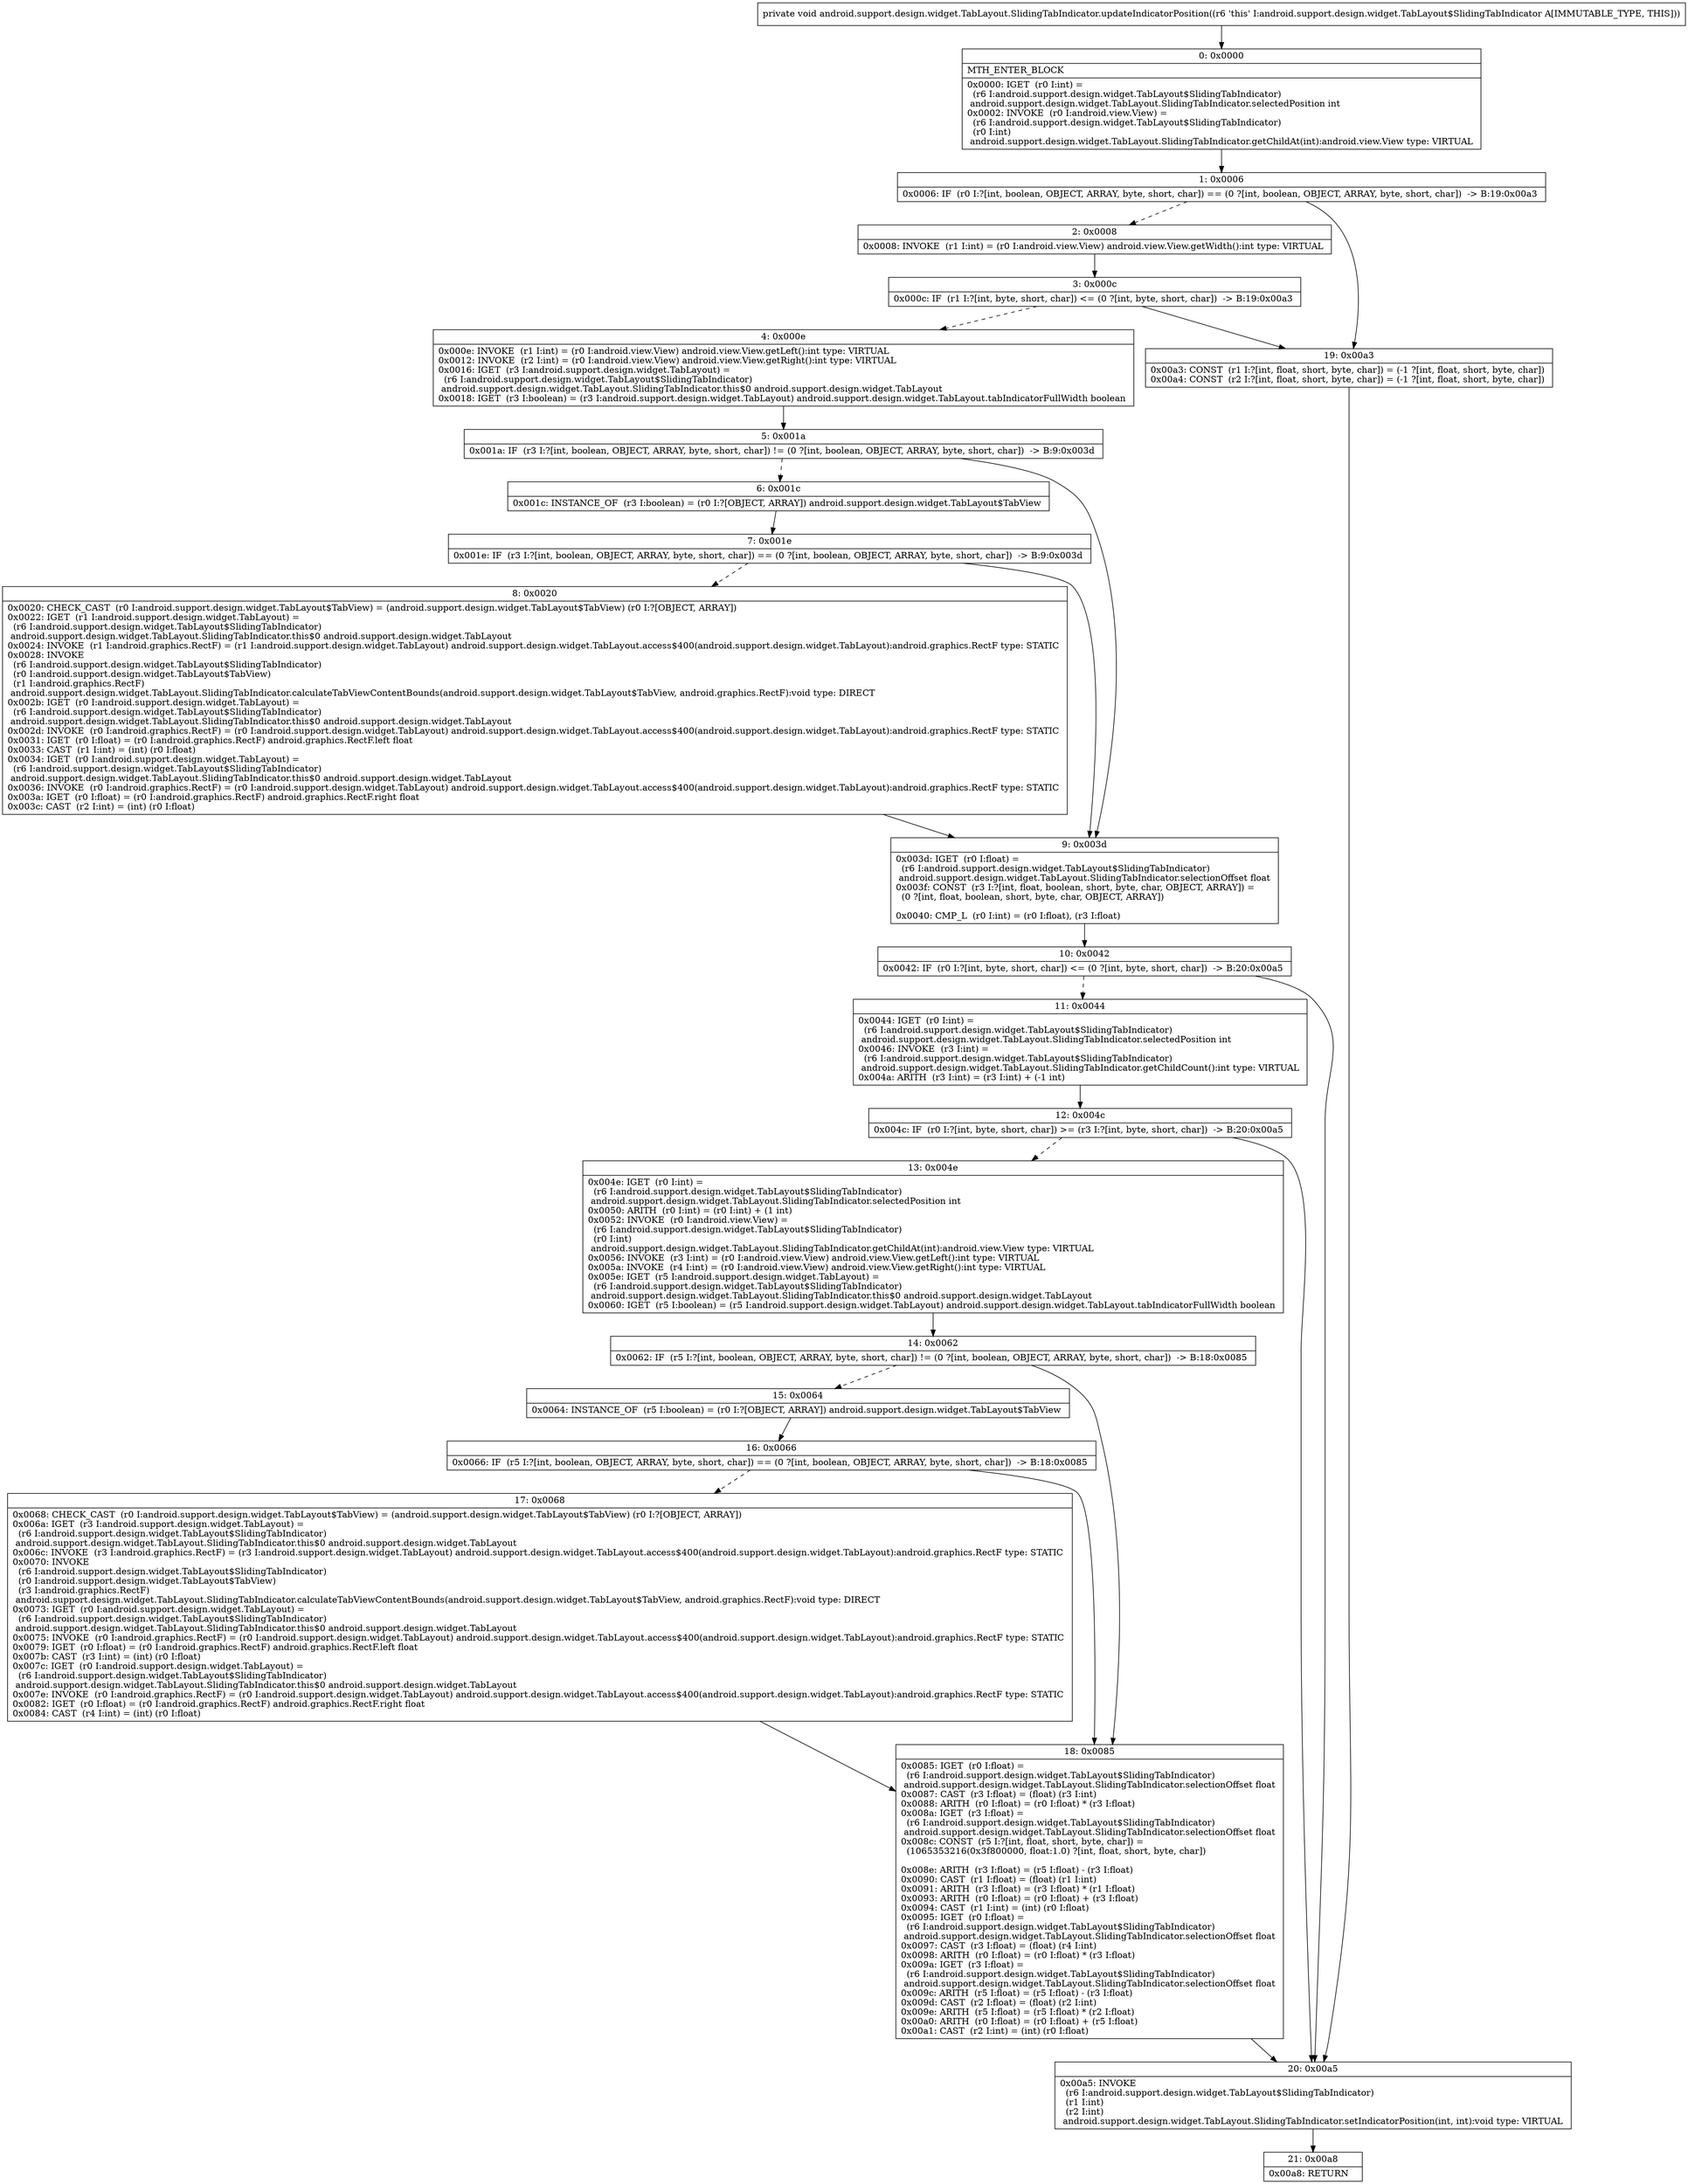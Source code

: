 digraph "CFG forandroid.support.design.widget.TabLayout.SlidingTabIndicator.updateIndicatorPosition()V" {
Node_0 [shape=record,label="{0\:\ 0x0000|MTH_ENTER_BLOCK\l|0x0000: IGET  (r0 I:int) = \l  (r6 I:android.support.design.widget.TabLayout$SlidingTabIndicator)\l android.support.design.widget.TabLayout.SlidingTabIndicator.selectedPosition int \l0x0002: INVOKE  (r0 I:android.view.View) = \l  (r6 I:android.support.design.widget.TabLayout$SlidingTabIndicator)\l  (r0 I:int)\l android.support.design.widget.TabLayout.SlidingTabIndicator.getChildAt(int):android.view.View type: VIRTUAL \l}"];
Node_1 [shape=record,label="{1\:\ 0x0006|0x0006: IF  (r0 I:?[int, boolean, OBJECT, ARRAY, byte, short, char]) == (0 ?[int, boolean, OBJECT, ARRAY, byte, short, char])  \-\> B:19:0x00a3 \l}"];
Node_2 [shape=record,label="{2\:\ 0x0008|0x0008: INVOKE  (r1 I:int) = (r0 I:android.view.View) android.view.View.getWidth():int type: VIRTUAL \l}"];
Node_3 [shape=record,label="{3\:\ 0x000c|0x000c: IF  (r1 I:?[int, byte, short, char]) \<= (0 ?[int, byte, short, char])  \-\> B:19:0x00a3 \l}"];
Node_4 [shape=record,label="{4\:\ 0x000e|0x000e: INVOKE  (r1 I:int) = (r0 I:android.view.View) android.view.View.getLeft():int type: VIRTUAL \l0x0012: INVOKE  (r2 I:int) = (r0 I:android.view.View) android.view.View.getRight():int type: VIRTUAL \l0x0016: IGET  (r3 I:android.support.design.widget.TabLayout) = \l  (r6 I:android.support.design.widget.TabLayout$SlidingTabIndicator)\l android.support.design.widget.TabLayout.SlidingTabIndicator.this$0 android.support.design.widget.TabLayout \l0x0018: IGET  (r3 I:boolean) = (r3 I:android.support.design.widget.TabLayout) android.support.design.widget.TabLayout.tabIndicatorFullWidth boolean \l}"];
Node_5 [shape=record,label="{5\:\ 0x001a|0x001a: IF  (r3 I:?[int, boolean, OBJECT, ARRAY, byte, short, char]) != (0 ?[int, boolean, OBJECT, ARRAY, byte, short, char])  \-\> B:9:0x003d \l}"];
Node_6 [shape=record,label="{6\:\ 0x001c|0x001c: INSTANCE_OF  (r3 I:boolean) = (r0 I:?[OBJECT, ARRAY]) android.support.design.widget.TabLayout$TabView \l}"];
Node_7 [shape=record,label="{7\:\ 0x001e|0x001e: IF  (r3 I:?[int, boolean, OBJECT, ARRAY, byte, short, char]) == (0 ?[int, boolean, OBJECT, ARRAY, byte, short, char])  \-\> B:9:0x003d \l}"];
Node_8 [shape=record,label="{8\:\ 0x0020|0x0020: CHECK_CAST  (r0 I:android.support.design.widget.TabLayout$TabView) = (android.support.design.widget.TabLayout$TabView) (r0 I:?[OBJECT, ARRAY]) \l0x0022: IGET  (r1 I:android.support.design.widget.TabLayout) = \l  (r6 I:android.support.design.widget.TabLayout$SlidingTabIndicator)\l android.support.design.widget.TabLayout.SlidingTabIndicator.this$0 android.support.design.widget.TabLayout \l0x0024: INVOKE  (r1 I:android.graphics.RectF) = (r1 I:android.support.design.widget.TabLayout) android.support.design.widget.TabLayout.access$400(android.support.design.widget.TabLayout):android.graphics.RectF type: STATIC \l0x0028: INVOKE  \l  (r6 I:android.support.design.widget.TabLayout$SlidingTabIndicator)\l  (r0 I:android.support.design.widget.TabLayout$TabView)\l  (r1 I:android.graphics.RectF)\l android.support.design.widget.TabLayout.SlidingTabIndicator.calculateTabViewContentBounds(android.support.design.widget.TabLayout$TabView, android.graphics.RectF):void type: DIRECT \l0x002b: IGET  (r0 I:android.support.design.widget.TabLayout) = \l  (r6 I:android.support.design.widget.TabLayout$SlidingTabIndicator)\l android.support.design.widget.TabLayout.SlidingTabIndicator.this$0 android.support.design.widget.TabLayout \l0x002d: INVOKE  (r0 I:android.graphics.RectF) = (r0 I:android.support.design.widget.TabLayout) android.support.design.widget.TabLayout.access$400(android.support.design.widget.TabLayout):android.graphics.RectF type: STATIC \l0x0031: IGET  (r0 I:float) = (r0 I:android.graphics.RectF) android.graphics.RectF.left float \l0x0033: CAST  (r1 I:int) = (int) (r0 I:float) \l0x0034: IGET  (r0 I:android.support.design.widget.TabLayout) = \l  (r6 I:android.support.design.widget.TabLayout$SlidingTabIndicator)\l android.support.design.widget.TabLayout.SlidingTabIndicator.this$0 android.support.design.widget.TabLayout \l0x0036: INVOKE  (r0 I:android.graphics.RectF) = (r0 I:android.support.design.widget.TabLayout) android.support.design.widget.TabLayout.access$400(android.support.design.widget.TabLayout):android.graphics.RectF type: STATIC \l0x003a: IGET  (r0 I:float) = (r0 I:android.graphics.RectF) android.graphics.RectF.right float \l0x003c: CAST  (r2 I:int) = (int) (r0 I:float) \l}"];
Node_9 [shape=record,label="{9\:\ 0x003d|0x003d: IGET  (r0 I:float) = \l  (r6 I:android.support.design.widget.TabLayout$SlidingTabIndicator)\l android.support.design.widget.TabLayout.SlidingTabIndicator.selectionOffset float \l0x003f: CONST  (r3 I:?[int, float, boolean, short, byte, char, OBJECT, ARRAY]) = \l  (0 ?[int, float, boolean, short, byte, char, OBJECT, ARRAY])\l \l0x0040: CMP_L  (r0 I:int) = (r0 I:float), (r3 I:float) \l}"];
Node_10 [shape=record,label="{10\:\ 0x0042|0x0042: IF  (r0 I:?[int, byte, short, char]) \<= (0 ?[int, byte, short, char])  \-\> B:20:0x00a5 \l}"];
Node_11 [shape=record,label="{11\:\ 0x0044|0x0044: IGET  (r0 I:int) = \l  (r6 I:android.support.design.widget.TabLayout$SlidingTabIndicator)\l android.support.design.widget.TabLayout.SlidingTabIndicator.selectedPosition int \l0x0046: INVOKE  (r3 I:int) = \l  (r6 I:android.support.design.widget.TabLayout$SlidingTabIndicator)\l android.support.design.widget.TabLayout.SlidingTabIndicator.getChildCount():int type: VIRTUAL \l0x004a: ARITH  (r3 I:int) = (r3 I:int) + (\-1 int) \l}"];
Node_12 [shape=record,label="{12\:\ 0x004c|0x004c: IF  (r0 I:?[int, byte, short, char]) \>= (r3 I:?[int, byte, short, char])  \-\> B:20:0x00a5 \l}"];
Node_13 [shape=record,label="{13\:\ 0x004e|0x004e: IGET  (r0 I:int) = \l  (r6 I:android.support.design.widget.TabLayout$SlidingTabIndicator)\l android.support.design.widget.TabLayout.SlidingTabIndicator.selectedPosition int \l0x0050: ARITH  (r0 I:int) = (r0 I:int) + (1 int) \l0x0052: INVOKE  (r0 I:android.view.View) = \l  (r6 I:android.support.design.widget.TabLayout$SlidingTabIndicator)\l  (r0 I:int)\l android.support.design.widget.TabLayout.SlidingTabIndicator.getChildAt(int):android.view.View type: VIRTUAL \l0x0056: INVOKE  (r3 I:int) = (r0 I:android.view.View) android.view.View.getLeft():int type: VIRTUAL \l0x005a: INVOKE  (r4 I:int) = (r0 I:android.view.View) android.view.View.getRight():int type: VIRTUAL \l0x005e: IGET  (r5 I:android.support.design.widget.TabLayout) = \l  (r6 I:android.support.design.widget.TabLayout$SlidingTabIndicator)\l android.support.design.widget.TabLayout.SlidingTabIndicator.this$0 android.support.design.widget.TabLayout \l0x0060: IGET  (r5 I:boolean) = (r5 I:android.support.design.widget.TabLayout) android.support.design.widget.TabLayout.tabIndicatorFullWidth boolean \l}"];
Node_14 [shape=record,label="{14\:\ 0x0062|0x0062: IF  (r5 I:?[int, boolean, OBJECT, ARRAY, byte, short, char]) != (0 ?[int, boolean, OBJECT, ARRAY, byte, short, char])  \-\> B:18:0x0085 \l}"];
Node_15 [shape=record,label="{15\:\ 0x0064|0x0064: INSTANCE_OF  (r5 I:boolean) = (r0 I:?[OBJECT, ARRAY]) android.support.design.widget.TabLayout$TabView \l}"];
Node_16 [shape=record,label="{16\:\ 0x0066|0x0066: IF  (r5 I:?[int, boolean, OBJECT, ARRAY, byte, short, char]) == (0 ?[int, boolean, OBJECT, ARRAY, byte, short, char])  \-\> B:18:0x0085 \l}"];
Node_17 [shape=record,label="{17\:\ 0x0068|0x0068: CHECK_CAST  (r0 I:android.support.design.widget.TabLayout$TabView) = (android.support.design.widget.TabLayout$TabView) (r0 I:?[OBJECT, ARRAY]) \l0x006a: IGET  (r3 I:android.support.design.widget.TabLayout) = \l  (r6 I:android.support.design.widget.TabLayout$SlidingTabIndicator)\l android.support.design.widget.TabLayout.SlidingTabIndicator.this$0 android.support.design.widget.TabLayout \l0x006c: INVOKE  (r3 I:android.graphics.RectF) = (r3 I:android.support.design.widget.TabLayout) android.support.design.widget.TabLayout.access$400(android.support.design.widget.TabLayout):android.graphics.RectF type: STATIC \l0x0070: INVOKE  \l  (r6 I:android.support.design.widget.TabLayout$SlidingTabIndicator)\l  (r0 I:android.support.design.widget.TabLayout$TabView)\l  (r3 I:android.graphics.RectF)\l android.support.design.widget.TabLayout.SlidingTabIndicator.calculateTabViewContentBounds(android.support.design.widget.TabLayout$TabView, android.graphics.RectF):void type: DIRECT \l0x0073: IGET  (r0 I:android.support.design.widget.TabLayout) = \l  (r6 I:android.support.design.widget.TabLayout$SlidingTabIndicator)\l android.support.design.widget.TabLayout.SlidingTabIndicator.this$0 android.support.design.widget.TabLayout \l0x0075: INVOKE  (r0 I:android.graphics.RectF) = (r0 I:android.support.design.widget.TabLayout) android.support.design.widget.TabLayout.access$400(android.support.design.widget.TabLayout):android.graphics.RectF type: STATIC \l0x0079: IGET  (r0 I:float) = (r0 I:android.graphics.RectF) android.graphics.RectF.left float \l0x007b: CAST  (r3 I:int) = (int) (r0 I:float) \l0x007c: IGET  (r0 I:android.support.design.widget.TabLayout) = \l  (r6 I:android.support.design.widget.TabLayout$SlidingTabIndicator)\l android.support.design.widget.TabLayout.SlidingTabIndicator.this$0 android.support.design.widget.TabLayout \l0x007e: INVOKE  (r0 I:android.graphics.RectF) = (r0 I:android.support.design.widget.TabLayout) android.support.design.widget.TabLayout.access$400(android.support.design.widget.TabLayout):android.graphics.RectF type: STATIC \l0x0082: IGET  (r0 I:float) = (r0 I:android.graphics.RectF) android.graphics.RectF.right float \l0x0084: CAST  (r4 I:int) = (int) (r0 I:float) \l}"];
Node_18 [shape=record,label="{18\:\ 0x0085|0x0085: IGET  (r0 I:float) = \l  (r6 I:android.support.design.widget.TabLayout$SlidingTabIndicator)\l android.support.design.widget.TabLayout.SlidingTabIndicator.selectionOffset float \l0x0087: CAST  (r3 I:float) = (float) (r3 I:int) \l0x0088: ARITH  (r0 I:float) = (r0 I:float) * (r3 I:float) \l0x008a: IGET  (r3 I:float) = \l  (r6 I:android.support.design.widget.TabLayout$SlidingTabIndicator)\l android.support.design.widget.TabLayout.SlidingTabIndicator.selectionOffset float \l0x008c: CONST  (r5 I:?[int, float, short, byte, char]) = \l  (1065353216(0x3f800000, float:1.0) ?[int, float, short, byte, char])\l \l0x008e: ARITH  (r3 I:float) = (r5 I:float) \- (r3 I:float) \l0x0090: CAST  (r1 I:float) = (float) (r1 I:int) \l0x0091: ARITH  (r3 I:float) = (r3 I:float) * (r1 I:float) \l0x0093: ARITH  (r0 I:float) = (r0 I:float) + (r3 I:float) \l0x0094: CAST  (r1 I:int) = (int) (r0 I:float) \l0x0095: IGET  (r0 I:float) = \l  (r6 I:android.support.design.widget.TabLayout$SlidingTabIndicator)\l android.support.design.widget.TabLayout.SlidingTabIndicator.selectionOffset float \l0x0097: CAST  (r3 I:float) = (float) (r4 I:int) \l0x0098: ARITH  (r0 I:float) = (r0 I:float) * (r3 I:float) \l0x009a: IGET  (r3 I:float) = \l  (r6 I:android.support.design.widget.TabLayout$SlidingTabIndicator)\l android.support.design.widget.TabLayout.SlidingTabIndicator.selectionOffset float \l0x009c: ARITH  (r5 I:float) = (r5 I:float) \- (r3 I:float) \l0x009d: CAST  (r2 I:float) = (float) (r2 I:int) \l0x009e: ARITH  (r5 I:float) = (r5 I:float) * (r2 I:float) \l0x00a0: ARITH  (r0 I:float) = (r0 I:float) + (r5 I:float) \l0x00a1: CAST  (r2 I:int) = (int) (r0 I:float) \l}"];
Node_19 [shape=record,label="{19\:\ 0x00a3|0x00a3: CONST  (r1 I:?[int, float, short, byte, char]) = (\-1 ?[int, float, short, byte, char]) \l0x00a4: CONST  (r2 I:?[int, float, short, byte, char]) = (\-1 ?[int, float, short, byte, char]) \l}"];
Node_20 [shape=record,label="{20\:\ 0x00a5|0x00a5: INVOKE  \l  (r6 I:android.support.design.widget.TabLayout$SlidingTabIndicator)\l  (r1 I:int)\l  (r2 I:int)\l android.support.design.widget.TabLayout.SlidingTabIndicator.setIndicatorPosition(int, int):void type: VIRTUAL \l}"];
Node_21 [shape=record,label="{21\:\ 0x00a8|0x00a8: RETURN   \l}"];
MethodNode[shape=record,label="{private void android.support.design.widget.TabLayout.SlidingTabIndicator.updateIndicatorPosition((r6 'this' I:android.support.design.widget.TabLayout$SlidingTabIndicator A[IMMUTABLE_TYPE, THIS])) }"];
MethodNode -> Node_0;
Node_0 -> Node_1;
Node_1 -> Node_2[style=dashed];
Node_1 -> Node_19;
Node_2 -> Node_3;
Node_3 -> Node_4[style=dashed];
Node_3 -> Node_19;
Node_4 -> Node_5;
Node_5 -> Node_6[style=dashed];
Node_5 -> Node_9;
Node_6 -> Node_7;
Node_7 -> Node_8[style=dashed];
Node_7 -> Node_9;
Node_8 -> Node_9;
Node_9 -> Node_10;
Node_10 -> Node_11[style=dashed];
Node_10 -> Node_20;
Node_11 -> Node_12;
Node_12 -> Node_13[style=dashed];
Node_12 -> Node_20;
Node_13 -> Node_14;
Node_14 -> Node_15[style=dashed];
Node_14 -> Node_18;
Node_15 -> Node_16;
Node_16 -> Node_17[style=dashed];
Node_16 -> Node_18;
Node_17 -> Node_18;
Node_18 -> Node_20;
Node_19 -> Node_20;
Node_20 -> Node_21;
}

